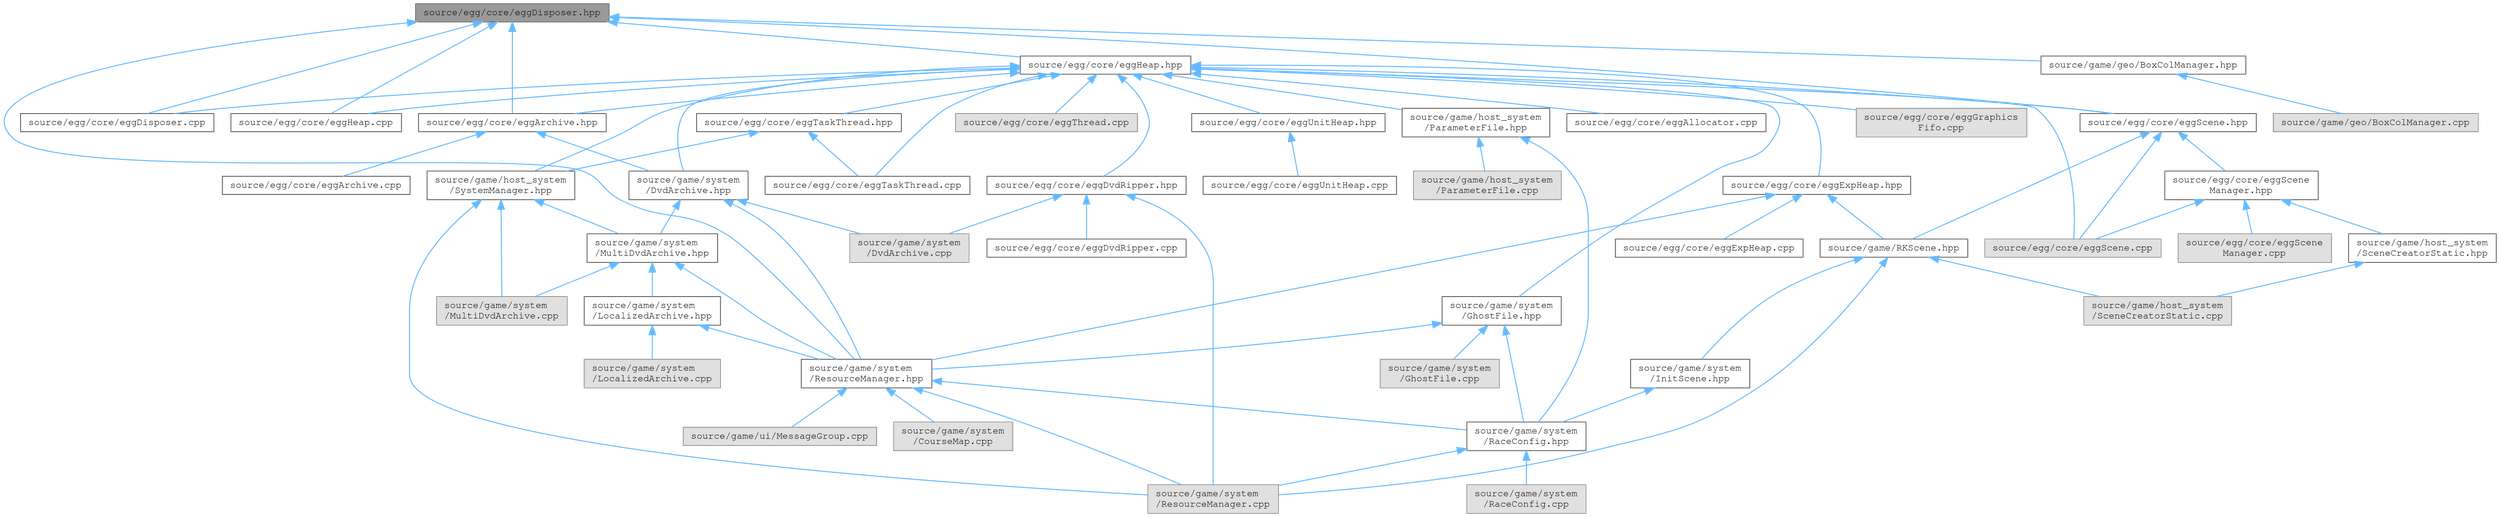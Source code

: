 digraph "source/egg/core/eggDisposer.hpp"
{
 // LATEX_PDF_SIZE
  bgcolor="transparent";
  edge [fontname=FreeMono,fontsize=10,labelfontname=FreeMono,labelfontsize=10];
  node [fontname=FreeMono,fontsize=10,shape=box,height=0.2,width=0.4];
  Node1 [label="source/egg/core/eggDisposer.hpp",height=0.2,width=0.4,color="gray40", fillcolor="grey60", style="filled", fontcolor="black",tooltip="Headers for EGG::Disposer."];
  Node1 -> Node2 [dir="back",color="steelblue1",style="solid"];
  Node2 [label="source/egg/core/eggArchive.hpp",height=0.2,width=0.4,color="grey40", fillcolor="white", style="filled",URL="$egg_archive_8hpp.html",tooltip="A read-only view of a \"dolphin archive\" .arc file."];
  Node2 -> Node3 [dir="back",color="steelblue1",style="solid"];
  Node3 [label="source/egg/core/eggArchive.cpp",height=0.2,width=0.4,color="grey40", fillcolor="white", style="filled",URL="$egg_archive_8cpp.html",tooltip="TODO."];
  Node2 -> Node4 [dir="back",color="steelblue1",style="solid"];
  Node4 [label="source/game/system\l/DvdArchive.hpp",height=0.2,width=0.4,color="grey40", fillcolor="white", style="filled",URL="$_dvd_archive_8hpp_source.html",tooltip=" "];
  Node4 -> Node5 [dir="back",color="steelblue1",style="solid"];
  Node5 [label="source/game/system\l/DvdArchive.cpp",height=0.2,width=0.4,color="grey60", fillcolor="#E0E0E0", style="filled",tooltip=" "];
  Node4 -> Node6 [dir="back",color="steelblue1",style="solid"];
  Node6 [label="source/game/system\l/MultiDvdArchive.hpp",height=0.2,width=0.4,color="grey40", fillcolor="white", style="filled",URL="$_multi_dvd_archive_8hpp_source.html",tooltip=" "];
  Node6 -> Node7 [dir="back",color="steelblue1",style="solid"];
  Node7 [label="source/game/system\l/LocalizedArchive.hpp",height=0.2,width=0.4,color="grey40", fillcolor="white", style="filled",URL="$_localized_archive_8hpp_source.html",tooltip=" "];
  Node7 -> Node8 [dir="back",color="steelblue1",style="solid"];
  Node8 [label="source/game/system\l/LocalizedArchive.cpp",height=0.2,width=0.4,color="grey60", fillcolor="#E0E0E0", style="filled",tooltip=" "];
  Node7 -> Node9 [dir="back",color="steelblue1",style="solid"];
  Node9 [label="source/game/system\l/ResourceManager.hpp",height=0.2,width=0.4,color="grey40", fillcolor="white", style="filled",URL="$_resource_manager_8hpp_source.html",tooltip=" "];
  Node9 -> Node10 [dir="back",color="steelblue1",style="solid"];
  Node10 [label="source/game/system\l/CourseMap.cpp",height=0.2,width=0.4,color="grey60", fillcolor="#E0E0E0", style="filled",tooltip=" "];
  Node9 -> Node11 [dir="back",color="steelblue1",style="solid"];
  Node11 [label="source/game/system\l/RaceConfig.hpp",height=0.2,width=0.4,color="grey40", fillcolor="white", style="filled",URL="$_race_config_8hpp_source.html",tooltip=" "];
  Node11 -> Node12 [dir="back",color="steelblue1",style="solid"];
  Node12 [label="source/game/system\l/RaceConfig.cpp",height=0.2,width=0.4,color="grey60", fillcolor="#E0E0E0", style="filled",tooltip=" "];
  Node11 -> Node13 [dir="back",color="steelblue1",style="solid"];
  Node13 [label="source/game/system\l/ResourceManager.cpp",height=0.2,width=0.4,color="grey60", fillcolor="#E0E0E0", style="filled",tooltip=" "];
  Node9 -> Node13 [dir="back",color="steelblue1",style="solid"];
  Node9 -> Node14 [dir="back",color="steelblue1",style="solid"];
  Node14 [label="source/game/ui/MessageGroup.cpp",height=0.2,width=0.4,color="grey60", fillcolor="#E0E0E0", style="filled",tooltip=" "];
  Node6 -> Node15 [dir="back",color="steelblue1",style="solid"];
  Node15 [label="source/game/system\l/MultiDvdArchive.cpp",height=0.2,width=0.4,color="grey60", fillcolor="#E0E0E0", style="filled",tooltip=" "];
  Node6 -> Node9 [dir="back",color="steelblue1",style="solid"];
  Node4 -> Node9 [dir="back",color="steelblue1",style="solid"];
  Node1 -> Node16 [dir="back",color="steelblue1",style="solid"];
  Node16 [label="source/egg/core/eggDisposer.cpp",height=0.2,width=0.4,color="grey40", fillcolor="white", style="filled",URL="$egg_disposer_8cpp.html",tooltip="Disposer implementations."];
  Node1 -> Node17 [dir="back",color="steelblue1",style="solid"];
  Node17 [label="source/egg/core/eggHeap.cpp",height=0.2,width=0.4,color="grey40", fillcolor="white", style="filled",URL="$egg_heap_8cpp.html",tooltip="Heap implementations."];
  Node1 -> Node18 [dir="back",color="steelblue1",style="solid"];
  Node18 [label="source/egg/core/eggHeap.hpp",height=0.2,width=0.4,color="grey40", fillcolor="white", style="filled",URL="$egg_heap_8hpp.html",tooltip="Base Heap class."];
  Node18 -> Node19 [dir="back",color="steelblue1",style="solid"];
  Node19 [label="source/egg/core/eggAllocator.cpp",height=0.2,width=0.4,color="grey40", fillcolor="white", style="filled",URL="$egg_allocator_8cpp.html",tooltip="Implementation for the allocator wrapper."];
  Node18 -> Node2 [dir="back",color="steelblue1",style="solid"];
  Node18 -> Node16 [dir="back",color="steelblue1",style="solid"];
  Node18 -> Node20 [dir="back",color="steelblue1",style="solid"];
  Node20 [label="source/egg/core/eggDvdRipper.hpp",height=0.2,width=0.4,color="grey40", fillcolor="white", style="filled",URL="$egg_dvd_ripper_8hpp.html",tooltip="Headers for the EGG DVD ripper."];
  Node20 -> Node21 [dir="back",color="steelblue1",style="solid"];
  Node21 [label="source/egg/core/eggDvdRipper.cpp",height=0.2,width=0.4,color="grey40", fillcolor="white", style="filled",URL="$egg_dvd_ripper_8cpp.html",tooltip="Implementations for the EGG DVD ripper."];
  Node20 -> Node5 [dir="back",color="steelblue1",style="solid"];
  Node20 -> Node13 [dir="back",color="steelblue1",style="solid"];
  Node18 -> Node22 [dir="back",color="steelblue1",style="solid"];
  Node22 [label="source/egg/core/eggExpHeap.hpp",height=0.2,width=0.4,color="grey40", fillcolor="white", style="filled",URL="$egg_exp_heap_8hpp.html",tooltip="EGG wraper for expanded heaps header."];
  Node22 -> Node23 [dir="back",color="steelblue1",style="solid"];
  Node23 [label="source/egg/core/eggExpHeap.cpp",height=0.2,width=0.4,color="grey40", fillcolor="white", style="filled",URL="$egg_exp_heap_8cpp.html",tooltip="EGG wraper for expanded heaps implementation."];
  Node22 -> Node24 [dir="back",color="steelblue1",style="solid"];
  Node24 [label="source/game/RKScene.hpp",height=0.2,width=0.4,color="grey40", fillcolor="white", style="filled",URL="$_r_k_scene_8hpp_source.html",tooltip=" "];
  Node24 -> Node25 [dir="back",color="steelblue1",style="solid"];
  Node25 [label="source/game/host_system\l/SceneCreatorStatic.cpp",height=0.2,width=0.4,color="grey60", fillcolor="#E0E0E0", style="filled",tooltip=" "];
  Node24 -> Node26 [dir="back",color="steelblue1",style="solid"];
  Node26 [label="source/game/system\l/InitScene.hpp",height=0.2,width=0.4,color="grey40", fillcolor="white", style="filled",URL="$_init_scene_8hpp_source.html",tooltip=" "];
  Node26 -> Node11 [dir="back",color="steelblue1",style="solid"];
  Node24 -> Node13 [dir="back",color="steelblue1",style="solid"];
  Node22 -> Node9 [dir="back",color="steelblue1",style="solid"];
  Node18 -> Node27 [dir="back",color="steelblue1",style="solid"];
  Node27 [label="source/egg/core/eggGraphics\lFifo.cpp",height=0.2,width=0.4,color="grey60", fillcolor="#E0E0E0", style="filled",tooltip=" "];
  Node18 -> Node17 [dir="back",color="steelblue1",style="solid"];
  Node18 -> Node28 [dir="back",color="steelblue1",style="solid"];
  Node28 [label="source/egg/core/eggScene.cpp",height=0.2,width=0.4,color="grey60", fillcolor="#E0E0E0", style="filled",tooltip=" "];
  Node18 -> Node29 [dir="back",color="steelblue1",style="solid"];
  Node29 [label="source/egg/core/eggScene.hpp",height=0.2,width=0.4,color="grey40", fillcolor="white", style="filled",URL="$egg_scene_8hpp.html",tooltip="TODO."];
  Node29 -> Node28 [dir="back",color="steelblue1",style="solid"];
  Node29 -> Node30 [dir="back",color="steelblue1",style="solid"];
  Node30 [label="source/egg/core/eggScene\lManager.hpp",height=0.2,width=0.4,color="grey40", fillcolor="white", style="filled",URL="$egg_scene_manager_8hpp_source.html",tooltip=" "];
  Node30 -> Node28 [dir="back",color="steelblue1",style="solid"];
  Node30 -> Node31 [dir="back",color="steelblue1",style="solid"];
  Node31 [label="source/egg/core/eggScene\lManager.cpp",height=0.2,width=0.4,color="grey60", fillcolor="#E0E0E0", style="filled",tooltip=" "];
  Node30 -> Node32 [dir="back",color="steelblue1",style="solid"];
  Node32 [label="source/game/host_system\l/SceneCreatorStatic.hpp",height=0.2,width=0.4,color="grey40", fillcolor="white", style="filled",URL="$_scene_creator_static_8hpp.html",tooltip="Static scene creator starts the boostrap scene."];
  Node32 -> Node25 [dir="back",color="steelblue1",style="solid"];
  Node29 -> Node24 [dir="back",color="steelblue1",style="solid"];
  Node18 -> Node33 [dir="back",color="steelblue1",style="solid"];
  Node33 [label="source/egg/core/eggTaskThread.cpp",height=0.2,width=0.4,color="grey40", fillcolor="white", style="filled",URL="$egg_task_thread_8cpp.html",tooltip="TODO."];
  Node18 -> Node34 [dir="back",color="steelblue1",style="solid"];
  Node34 [label="source/egg/core/eggTaskThread.hpp",height=0.2,width=0.4,color="grey40", fillcolor="white", style="filled",URL="$egg_task_thread_8hpp.html",tooltip="TODO."];
  Node34 -> Node33 [dir="back",color="steelblue1",style="solid"];
  Node34 -> Node35 [dir="back",color="steelblue1",style="solid"];
  Node35 [label="source/game/host_system\l/SystemManager.hpp",height=0.2,width=0.4,color="grey40", fillcolor="white", style="filled",URL="$_system_manager_8hpp.html",tooltip="System Manager."];
  Node35 -> Node15 [dir="back",color="steelblue1",style="solid"];
  Node35 -> Node6 [dir="back",color="steelblue1",style="solid"];
  Node35 -> Node13 [dir="back",color="steelblue1",style="solid"];
  Node18 -> Node36 [dir="back",color="steelblue1",style="solid"];
  Node36 [label="source/egg/core/eggThread.cpp",height=0.2,width=0.4,color="grey60", fillcolor="#E0E0E0", style="filled",tooltip=" "];
  Node18 -> Node37 [dir="back",color="steelblue1",style="solid"];
  Node37 [label="source/egg/core/eggUnitHeap.hpp",height=0.2,width=0.4,color="grey40", fillcolor="white", style="filled",URL="$egg_unit_heap_8hpp.html",tooltip="EGG wraper for unit heaps (each element uniform size)."];
  Node37 -> Node38 [dir="back",color="steelblue1",style="solid"];
  Node38 [label="source/egg/core/eggUnitHeap.cpp",height=0.2,width=0.4,color="grey40", fillcolor="white", style="filled",URL="$egg_unit_heap_8cpp.html",tooltip="EGG wraper for unit heaps (each element uniform size)."];
  Node18 -> Node39 [dir="back",color="steelblue1",style="solid"];
  Node39 [label="source/game/host_system\l/ParameterFile.hpp",height=0.2,width=0.4,color="grey40", fillcolor="white", style="filled",URL="$_parameter_file_8hpp.html",tooltip="Contains reading code for an unused 'Parameter' file."];
  Node39 -> Node40 [dir="back",color="steelblue1",style="solid"];
  Node40 [label="source/game/host_system\l/ParameterFile.cpp",height=0.2,width=0.4,color="grey60", fillcolor="#E0E0E0", style="filled",tooltip=" "];
  Node39 -> Node11 [dir="back",color="steelblue1",style="solid"];
  Node18 -> Node35 [dir="back",color="steelblue1",style="solid"];
  Node18 -> Node4 [dir="back",color="steelblue1",style="solid"];
  Node18 -> Node41 [dir="back",color="steelblue1",style="solid"];
  Node41 [label="source/game/system\l/GhostFile.hpp",height=0.2,width=0.4,color="grey40", fillcolor="white", style="filled",URL="$_ghost_file_8hpp_source.html",tooltip=" "];
  Node41 -> Node42 [dir="back",color="steelblue1",style="solid"];
  Node42 [label="source/game/system\l/GhostFile.cpp",height=0.2,width=0.4,color="grey60", fillcolor="#E0E0E0", style="filled",tooltip=" "];
  Node41 -> Node11 [dir="back",color="steelblue1",style="solid"];
  Node41 -> Node9 [dir="back",color="steelblue1",style="solid"];
  Node1 -> Node29 [dir="back",color="steelblue1",style="solid"];
  Node1 -> Node43 [dir="back",color="steelblue1",style="solid"];
  Node43 [label="source/game/geo/BoxColManager.hpp",height=0.2,width=0.4,color="grey40", fillcolor="white", style="filled",URL="$_box_col_manager_8hpp_source.html",tooltip=" "];
  Node43 -> Node44 [dir="back",color="steelblue1",style="solid"];
  Node44 [label="source/game/geo/BoxColManager.cpp",height=0.2,width=0.4,color="grey60", fillcolor="#E0E0E0", style="filled",tooltip=" "];
  Node1 -> Node9 [dir="back",color="steelblue1",style="solid"];
}
